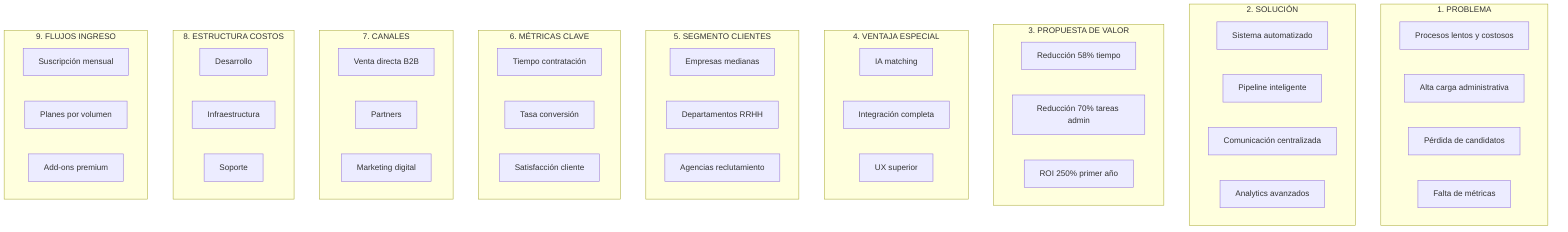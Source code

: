 flowchart TD
    subgraph PROBLEMA["1. PROBLEMA"]
        P1[Procesos lentos y costosos]
        P2[Alta carga administrativa]
        P3[Pérdida de candidatos]
        P4[Falta de métricas]
    end

    subgraph SOLUCION["2. SOLUCIÓN"]
        S1[Sistema automatizado]
        S2[Pipeline inteligente]
        S3[Comunicación centralizada]
        S4[Analytics avanzados]
    end

    subgraph VALOR["3. PROPUESTA DE VALOR"]
        V1[Reducción 58% tiempo]
        V2[Reducción 70% tareas admin]
        V3[ROI 250% primer año]
    end

    subgraph VENTAJA["4. VENTAJA ESPECIAL"]
        VE1[IA matching]
        VE2[Integración completa]
        VE3[UX superior]
    end

    subgraph CLIENTES["5. SEGMENTO CLIENTES"]
        C1[Empresas medianas]
        C2[Departamentos RRHH]
        C3[Agencias reclutamiento]
    end

    subgraph METRICAS["6. MÉTRICAS CLAVE"]
        M1[Tiempo contratación]
        M2[Tasa conversión]
        M3[Satisfacción cliente]
    end

    subgraph CANALES["7. CANALES"]
        CH1[Venta directa B2B]
        CH2[Partners]
        CH3[Marketing digital]
    end

    subgraph COSTOS["8. ESTRUCTURA COSTOS"]
        EC1[Desarrollo]
        EC2[Infraestructura]
        EC3[Soporte]
    end

    subgraph INGRESOS["9. FLUJOS INGRESO"]
        FI1[Suscripción mensual]
        FI2[Planes por volumen]
        FI3[Add-ons premium]
    end